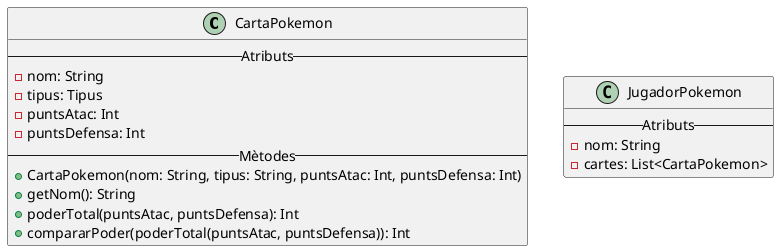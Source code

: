 @startuml
'https://plantuml.com/class-diagram

class CartaPokemon {
    -- Atributs --
    - nom: String
    - tipus: Tipus
    - puntsAtac: Int
    - puntsDefensa: Int
    -- Mètodes --
    + CartaPokemon(nom: String, tipus: String, puntsAtac: Int, puntsDefensa: Int)
    + getNom(): String
    + poderTotal(puntsAtac, puntsDefensa): Int
    + compararPoder(poderTotal(puntsAtac, puntsDefensa)): Int
}

class JugadorPokemon {
    -- Atributs --
    - nom: String
    - cartes: List<CartaPokemon>
}

@enduml